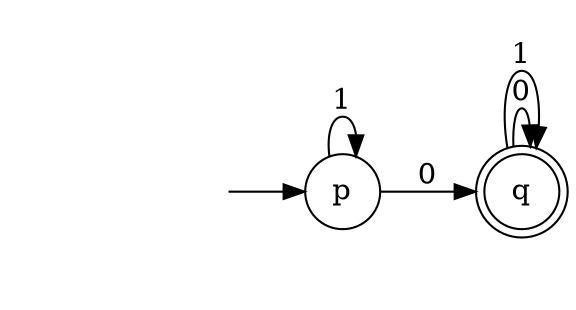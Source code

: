 # naam van de automaat
digraph graph1 {
	type = "DFA";

	# Geeft aan dat de image van links naar rechts moet worden gegenereerd
	rankdir = LR;

	# Het alfabet
	alphabet = "0 1 ";

	# De startstaat
	start = "p";

	# alle gewone staten
	node [shape = circle];
	"p" ;

	# Alle eindstaten
	node [shape = doublecircle];
	"q" ;

	# Enkel voor grafische uitvoer.
	invStart [style = invis];
	invStart -> "p";

	# De transities
	"q" -> "q" [label = "0"];
	"q" -> "q" [label = "1"];
	"p" -> "q" [label = "0"];
	"p" -> "p" [label = "1"];
}
